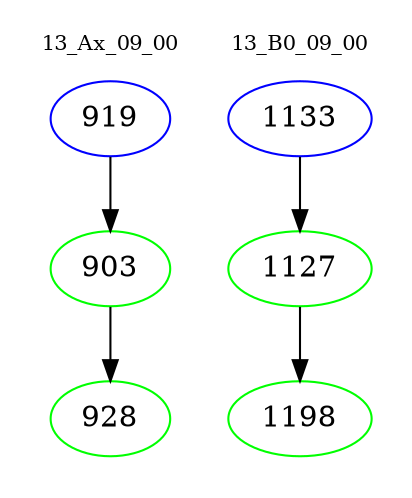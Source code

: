 digraph{
subgraph cluster_0 {
color = white
label = "13_Ax_09_00";
fontsize=10;
T0_919 [label="919", color="blue"]
T0_919 -> T0_903 [color="black"]
T0_903 [label="903", color="green"]
T0_903 -> T0_928 [color="black"]
T0_928 [label="928", color="green"]
}
subgraph cluster_1 {
color = white
label = "13_B0_09_00";
fontsize=10;
T1_1133 [label="1133", color="blue"]
T1_1133 -> T1_1127 [color="black"]
T1_1127 [label="1127", color="green"]
T1_1127 -> T1_1198 [color="black"]
T1_1198 [label="1198", color="green"]
}
}
